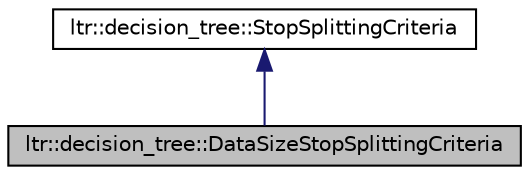 digraph G
{
  edge [fontname="Helvetica",fontsize="10",labelfontname="Helvetica",labelfontsize="10"];
  node [fontname="Helvetica",fontsize="10",shape=record];
  Node1 [label="ltr::decision_tree::DataSizeStopSplittingCriteria",height=0.2,width=0.4,color="black", fillcolor="grey75", style="filled" fontcolor="black"];
  Node2 -> Node1 [dir="back",color="midnightblue",fontsize="10",style="solid",fontname="Helvetica"];
  Node2 [label="ltr::decision_tree::StopSplittingCriteria",height=0.2,width=0.4,color="black", fillcolor="white", style="filled",URL="$classltr_1_1decision__tree_1_1_stop_splitting_criteria.html"];
}
